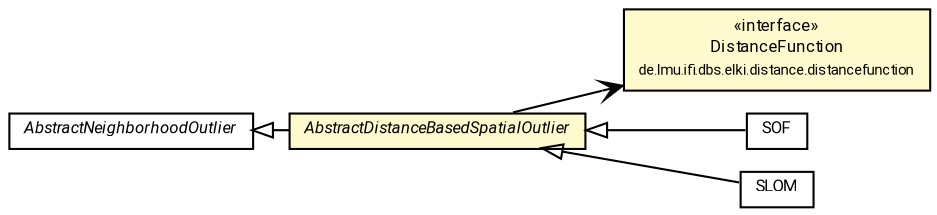 #!/usr/local/bin/dot
#
# Class diagram 
# Generated by UMLGraph version R5_7_2-60-g0e99a6 (http://www.spinellis.gr/umlgraph/)
#

digraph G {
	graph [fontnames="svg"]
	edge [fontname="Roboto",fontsize=7,labelfontname="Roboto",labelfontsize=7,color="black"];
	node [fontname="Roboto",fontcolor="black",fontsize=8,shape=plaintext,margin=0,width=0,height=0];
	nodesep=0.15;
	ranksep=0.25;
	rankdir=LR;
	// de.lmu.ifi.dbs.elki.distance.distancefunction.DistanceFunction<O>
	c991551 [label=<<table title="de.lmu.ifi.dbs.elki.distance.distancefunction.DistanceFunction" border="0" cellborder="1" cellspacing="0" cellpadding="2" bgcolor="LemonChiffon" href="../../../distance/distancefunction/DistanceFunction.html" target="_parent">
		<tr><td><table border="0" cellspacing="0" cellpadding="1">
		<tr><td align="center" balign="center"> &#171;interface&#187; </td></tr>
		<tr><td align="center" balign="center"> <font face="Roboto">DistanceFunction</font> </td></tr>
		<tr><td align="center" balign="center"> <font face="Roboto" point-size="7.0">de.lmu.ifi.dbs.elki.distance.distancefunction</font> </td></tr>
		</table></td></tr>
		</table>>, URL="../../../distance/distancefunction/DistanceFunction.html"];
	// de.lmu.ifi.dbs.elki.algorithm.outlier.spatial.AbstractNeighborhoodOutlier<O>
	c993370 [label=<<table title="de.lmu.ifi.dbs.elki.algorithm.outlier.spatial.AbstractNeighborhoodOutlier" border="0" cellborder="1" cellspacing="0" cellpadding="2" href="AbstractNeighborhoodOutlier.html" target="_parent">
		<tr><td><table border="0" cellspacing="0" cellpadding="1">
		<tr><td align="center" balign="center"> <font face="Roboto"><i>AbstractNeighborhoodOutlier</i></font> </td></tr>
		</table></td></tr>
		</table>>, URL="AbstractNeighborhoodOutlier.html"];
	// de.lmu.ifi.dbs.elki.algorithm.outlier.spatial.SOF<N, O>
	c993401 [label=<<table title="de.lmu.ifi.dbs.elki.algorithm.outlier.spatial.SOF" border="0" cellborder="1" cellspacing="0" cellpadding="2" href="SOF.html" target="_parent">
		<tr><td><table border="0" cellspacing="0" cellpadding="1">
		<tr><td align="center" balign="center"> <font face="Roboto">SOF</font> </td></tr>
		</table></td></tr>
		</table>>, URL="SOF.html"];
	// de.lmu.ifi.dbs.elki.algorithm.outlier.spatial.AbstractDistanceBasedSpatialOutlier<N, O>
	c993407 [label=<<table title="de.lmu.ifi.dbs.elki.algorithm.outlier.spatial.AbstractDistanceBasedSpatialOutlier" border="0" cellborder="1" cellspacing="0" cellpadding="2" bgcolor="lemonChiffon" href="AbstractDistanceBasedSpatialOutlier.html" target="_parent">
		<tr><td><table border="0" cellspacing="0" cellpadding="1">
		<tr><td align="center" balign="center"> <font face="Roboto"><i>AbstractDistanceBasedSpatialOutlier</i></font> </td></tr>
		</table></td></tr>
		</table>>, URL="AbstractDistanceBasedSpatialOutlier.html"];
	// de.lmu.ifi.dbs.elki.algorithm.outlier.spatial.SLOM<N, O>
	c993415 [label=<<table title="de.lmu.ifi.dbs.elki.algorithm.outlier.spatial.SLOM" border="0" cellborder="1" cellspacing="0" cellpadding="2" href="SLOM.html" target="_parent">
		<tr><td><table border="0" cellspacing="0" cellpadding="1">
		<tr><td align="center" balign="center"> <font face="Roboto">SLOM</font> </td></tr>
		</table></td></tr>
		</table>>, URL="SLOM.html"];
	// de.lmu.ifi.dbs.elki.algorithm.outlier.spatial.SOF<N, O> extends de.lmu.ifi.dbs.elki.algorithm.outlier.spatial.AbstractDistanceBasedSpatialOutlier<N, O>
	c993407 -> c993401 [arrowtail=empty,dir=back,weight=10];
	// de.lmu.ifi.dbs.elki.algorithm.outlier.spatial.AbstractDistanceBasedSpatialOutlier<N, O> extends de.lmu.ifi.dbs.elki.algorithm.outlier.spatial.AbstractNeighborhoodOutlier<O>
	c993370 -> c993407 [arrowtail=empty,dir=back,weight=10];
	// de.lmu.ifi.dbs.elki.algorithm.outlier.spatial.SLOM<N, O> extends de.lmu.ifi.dbs.elki.algorithm.outlier.spatial.AbstractDistanceBasedSpatialOutlier<N, O>
	c993407 -> c993415 [arrowtail=empty,dir=back,weight=10];
	// de.lmu.ifi.dbs.elki.algorithm.outlier.spatial.AbstractDistanceBasedSpatialOutlier<N, O> navassoc de.lmu.ifi.dbs.elki.distance.distancefunction.DistanceFunction<O>
	c993407 -> c991551 [arrowhead=open,weight=1];
}

